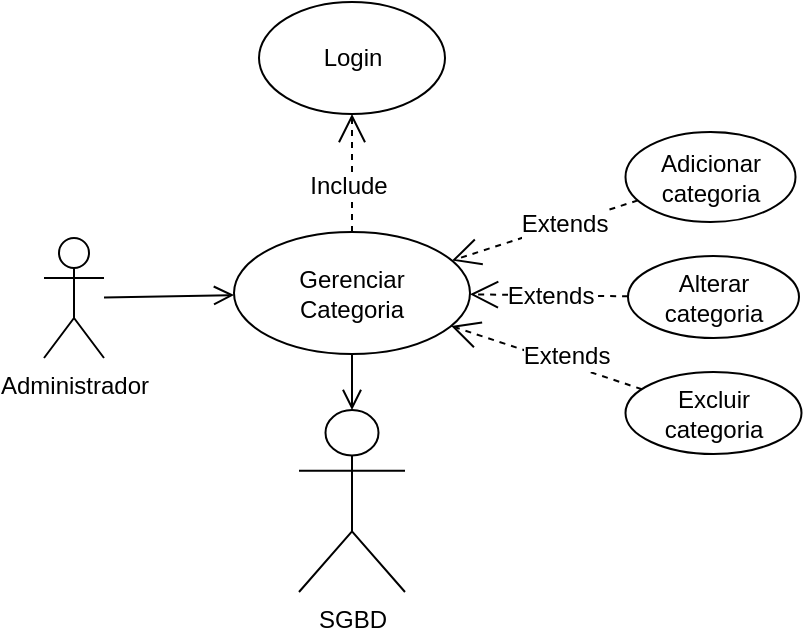 <mxfile version="24.7.17">
  <diagram name="Page-1" id="XKuFGBFuqH11n4ffUUHy">
    <mxGraphModel dx="2555" dy="1755" grid="0" gridSize="10" guides="1" tooltips="1" connect="1" arrows="1" fold="1" page="1" pageScale="1" pageWidth="1169" pageHeight="827" math="0" shadow="0">
      <root>
        <mxCell id="0" />
        <mxCell id="1" parent="0" />
        <mxCell id="M98I_Dfe5uiVffybFT3l-4" value="Administrador" style="shape=umlActor;verticalLabelPosition=bottom;verticalAlign=top;html=1;" parent="1" vertex="1">
          <mxGeometry x="-1085" y="-534" width="30" height="60" as="geometry" />
        </mxCell>
        <mxCell id="M98I_Dfe5uiVffybFT3l-5" value="&lt;div&gt;SGBD&lt;/div&gt;" style="shape=umlActor;verticalLabelPosition=bottom;verticalAlign=top;html=1;" parent="1" vertex="1">
          <mxGeometry x="-957.5" y="-448" width="53" height="91" as="geometry" />
        </mxCell>
        <mxCell id="M98I_Dfe5uiVffybFT3l-7" value="Login" style="ellipse;whiteSpace=wrap;html=1;" parent="1" vertex="1">
          <mxGeometry x="-977.5" y="-652" width="93" height="56" as="geometry" />
        </mxCell>
        <mxCell id="M98I_Dfe5uiVffybFT3l-12" value="Gerenciar&lt;div&gt;Categoria&lt;/div&gt;" style="ellipse;whiteSpace=wrap;html=1;" parent="1" vertex="1">
          <mxGeometry x="-990" y="-537" width="118" height="61" as="geometry" />
        </mxCell>
        <mxCell id="M98I_Dfe5uiVffybFT3l-19" value="Include" style="endArrow=open;endSize=12;dashed=1;html=1;rounded=0;fontSize=12;" parent="1" source="M98I_Dfe5uiVffybFT3l-12" target="M98I_Dfe5uiVffybFT3l-7" edge="1">
          <mxGeometry x="-0.22" y="2" width="160" relative="1" as="geometry">
            <mxPoint x="-456" y="-424" as="sourcePoint" />
            <mxPoint x="-416" y="-358" as="targetPoint" />
            <mxPoint as="offset" />
          </mxGeometry>
        </mxCell>
        <mxCell id="M98I_Dfe5uiVffybFT3l-26" value="Adicionar&lt;div&gt;categoria&lt;/div&gt;" style="ellipse;whiteSpace=wrap;html=1;" parent="1" vertex="1">
          <mxGeometry x="-794.25" y="-587" width="85" height="45" as="geometry" />
        </mxCell>
        <mxCell id="M98I_Dfe5uiVffybFT3l-27" value="Extends" style="endArrow=open;endSize=12;dashed=1;html=1;rounded=0;fontSize=12;curved=1;" parent="1" source="M98I_Dfe5uiVffybFT3l-26" target="M98I_Dfe5uiVffybFT3l-12" edge="1">
          <mxGeometry x="-0.203" width="160" relative="1" as="geometry">
            <mxPoint x="-488" y="9" as="sourcePoint" />
            <mxPoint x="-587" y="128" as="targetPoint" />
            <mxPoint as="offset" />
          </mxGeometry>
        </mxCell>
        <mxCell id="M98I_Dfe5uiVffybFT3l-28" value="Alterar&lt;div&gt;categoria&lt;/div&gt;" style="ellipse;whiteSpace=wrap;html=1;" parent="1" vertex="1">
          <mxGeometry x="-793" y="-525" width="85.5" height="41" as="geometry" />
        </mxCell>
        <mxCell id="M98I_Dfe5uiVffybFT3l-29" value="Extends" style="endArrow=open;endSize=12;dashed=1;html=1;rounded=0;fontSize=12;curved=1;" parent="1" source="M98I_Dfe5uiVffybFT3l-28" target="M98I_Dfe5uiVffybFT3l-12" edge="1">
          <mxGeometry x="-0.001" width="160" relative="1" as="geometry">
            <mxPoint x="-411" y="80" as="sourcePoint" />
            <mxPoint x="-565" y="134" as="targetPoint" />
            <mxPoint as="offset" />
          </mxGeometry>
        </mxCell>
        <mxCell id="M98I_Dfe5uiVffybFT3l-30" value="Excluir&lt;div&gt;categoria&lt;/div&gt;" style="ellipse;whiteSpace=wrap;html=1;" parent="1" vertex="1">
          <mxGeometry x="-794.25" y="-467" width="88" height="41" as="geometry" />
        </mxCell>
        <mxCell id="M98I_Dfe5uiVffybFT3l-31" value="Extends" style="endArrow=open;endSize=12;dashed=1;html=1;rounded=0;fontSize=12;curved=1;" parent="1" source="M98I_Dfe5uiVffybFT3l-30" target="M98I_Dfe5uiVffybFT3l-12" edge="1">
          <mxGeometry x="-0.179" y="-4" width="160" relative="1" as="geometry">
            <mxPoint x="-386" y="119.5" as="sourcePoint" />
            <mxPoint x="-552" y="143" as="targetPoint" />
            <mxPoint as="offset" />
          </mxGeometry>
        </mxCell>
        <mxCell id="M98I_Dfe5uiVffybFT3l-95" value="" style="endArrow=open;html=1;rounded=0;fontSize=12;startSize=8;endSize=8;endFill=0;curved=1;" parent="1" source="M98I_Dfe5uiVffybFT3l-4" target="M98I_Dfe5uiVffybFT3l-12" edge="1">
          <mxGeometry relative="1" as="geometry">
            <mxPoint x="-1101" y="-162" as="sourcePoint" />
            <mxPoint x="-637" y="-226" as="targetPoint" />
            <Array as="points" />
          </mxGeometry>
        </mxCell>
        <mxCell id="M98I_Dfe5uiVffybFT3l-101" value="" style="endArrow=open;html=1;rounded=0;fontSize=12;startSize=8;endSize=8;endFill=0;" parent="1" source="M98I_Dfe5uiVffybFT3l-12" target="M98I_Dfe5uiVffybFT3l-5" edge="1">
          <mxGeometry relative="1" as="geometry">
            <mxPoint x="-523" y="-285" as="sourcePoint" />
            <mxPoint x="75" y="-471" as="targetPoint" />
          </mxGeometry>
        </mxCell>
      </root>
    </mxGraphModel>
  </diagram>
</mxfile>
